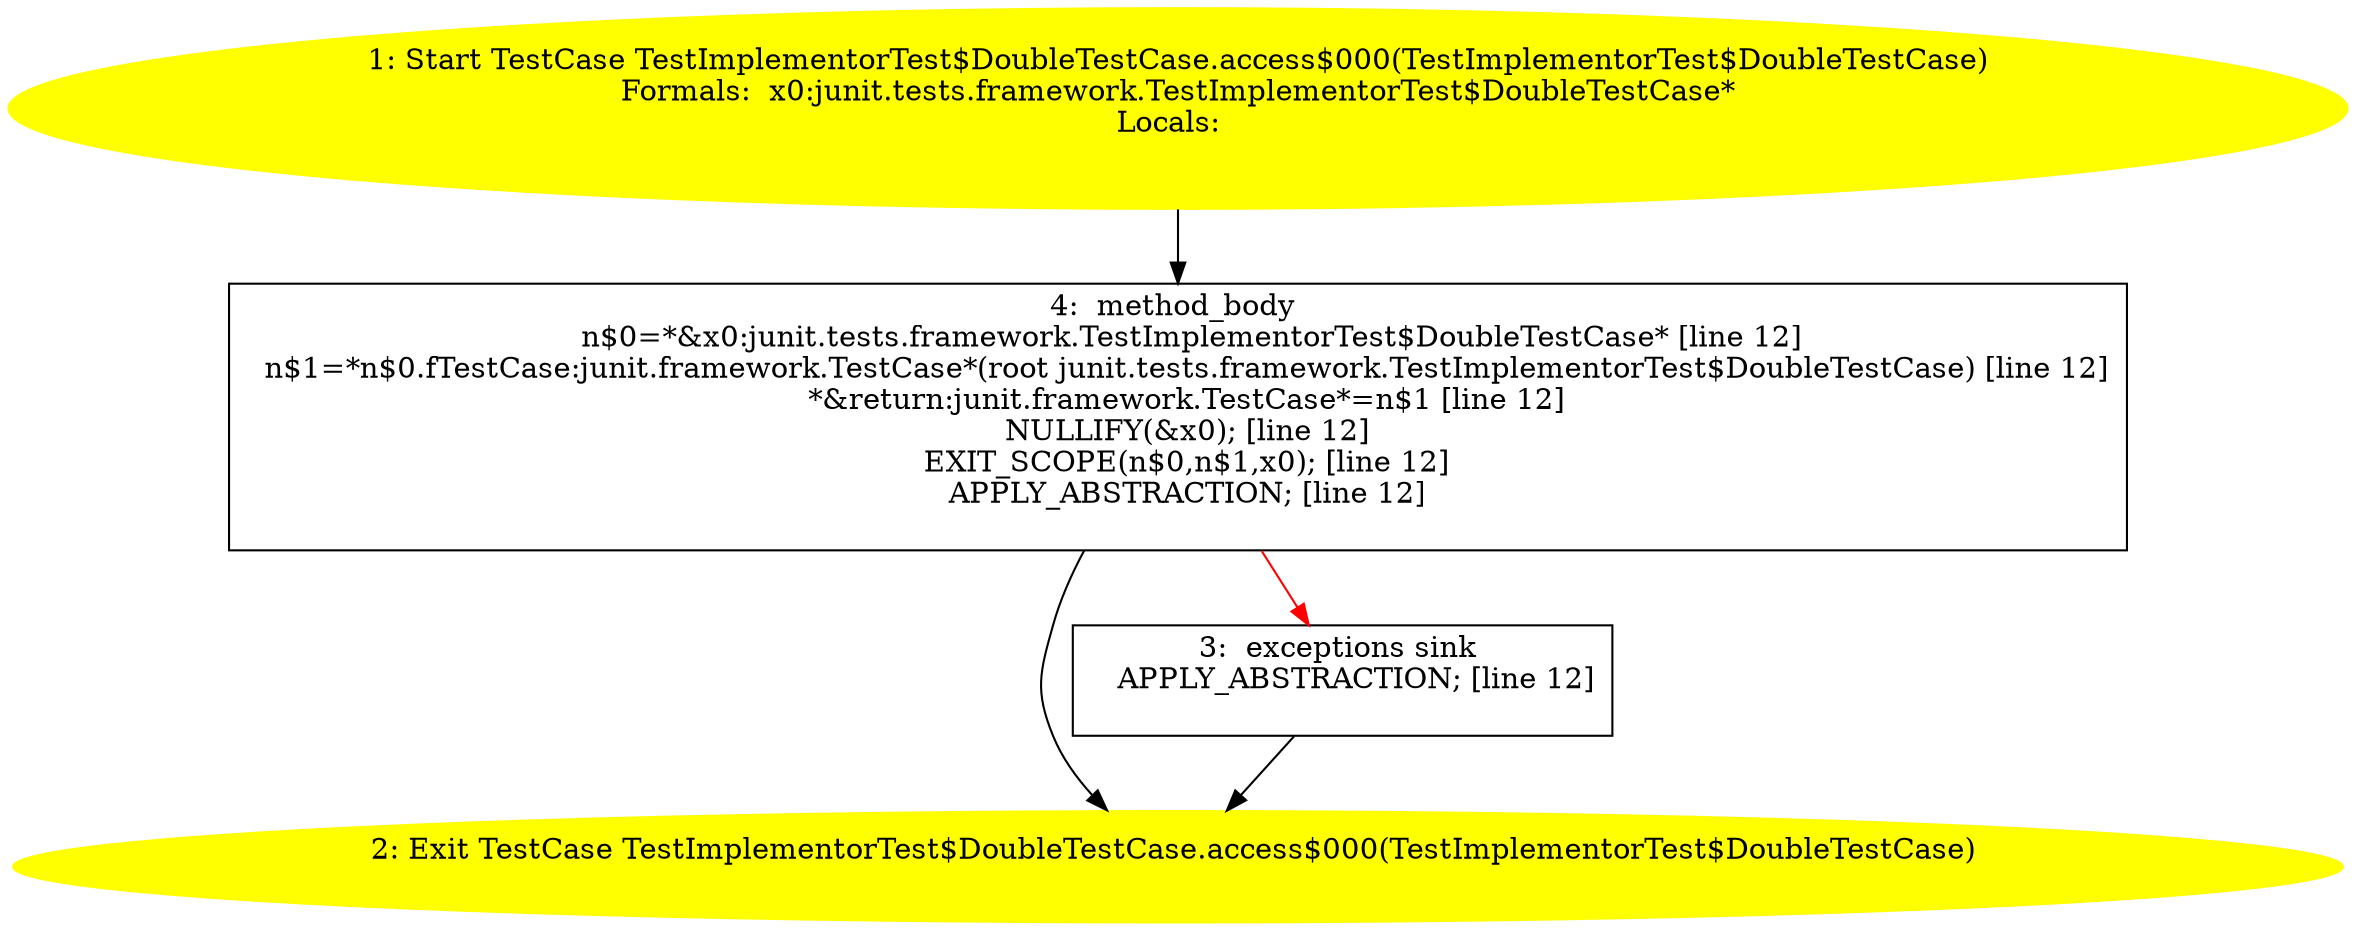 /* @generated */
digraph cfg {
"junit.tests.framework.TestImplementorTest$DoubleTestCase.access$000(junit.tests.framework.TestImplem.b56a6fb5f2b68e68198c45b8ba5f7dd1_1" [label="1: Start TestCase TestImplementorTest$DoubleTestCase.access$000(TestImplementorTest$DoubleTestCase)\nFormals:  x0:junit.tests.framework.TestImplementorTest$DoubleTestCase*\nLocals:  \n  " color=yellow style=filled]
	

	 "junit.tests.framework.TestImplementorTest$DoubleTestCase.access$000(junit.tests.framework.TestImplem.b56a6fb5f2b68e68198c45b8ba5f7dd1_1" -> "junit.tests.framework.TestImplementorTest$DoubleTestCase.access$000(junit.tests.framework.TestImplem.b56a6fb5f2b68e68198c45b8ba5f7dd1_4" ;
"junit.tests.framework.TestImplementorTest$DoubleTestCase.access$000(junit.tests.framework.TestImplem.b56a6fb5f2b68e68198c45b8ba5f7dd1_2" [label="2: Exit TestCase TestImplementorTest$DoubleTestCase.access$000(TestImplementorTest$DoubleTestCase) \n  " color=yellow style=filled]
	

"junit.tests.framework.TestImplementorTest$DoubleTestCase.access$000(junit.tests.framework.TestImplem.b56a6fb5f2b68e68198c45b8ba5f7dd1_3" [label="3:  exceptions sink \n   APPLY_ABSTRACTION; [line 12]\n " shape="box"]
	

	 "junit.tests.framework.TestImplementorTest$DoubleTestCase.access$000(junit.tests.framework.TestImplem.b56a6fb5f2b68e68198c45b8ba5f7dd1_3" -> "junit.tests.framework.TestImplementorTest$DoubleTestCase.access$000(junit.tests.framework.TestImplem.b56a6fb5f2b68e68198c45b8ba5f7dd1_2" ;
"junit.tests.framework.TestImplementorTest$DoubleTestCase.access$000(junit.tests.framework.TestImplem.b56a6fb5f2b68e68198c45b8ba5f7dd1_4" [label="4:  method_body \n   n$0=*&x0:junit.tests.framework.TestImplementorTest$DoubleTestCase* [line 12]\n  n$1=*n$0.fTestCase:junit.framework.TestCase*(root junit.tests.framework.TestImplementorTest$DoubleTestCase) [line 12]\n  *&return:junit.framework.TestCase*=n$1 [line 12]\n  NULLIFY(&x0); [line 12]\n  EXIT_SCOPE(n$0,n$1,x0); [line 12]\n  APPLY_ABSTRACTION; [line 12]\n " shape="box"]
	

	 "junit.tests.framework.TestImplementorTest$DoubleTestCase.access$000(junit.tests.framework.TestImplem.b56a6fb5f2b68e68198c45b8ba5f7dd1_4" -> "junit.tests.framework.TestImplementorTest$DoubleTestCase.access$000(junit.tests.framework.TestImplem.b56a6fb5f2b68e68198c45b8ba5f7dd1_2" ;
	 "junit.tests.framework.TestImplementorTest$DoubleTestCase.access$000(junit.tests.framework.TestImplem.b56a6fb5f2b68e68198c45b8ba5f7dd1_4" -> "junit.tests.framework.TestImplementorTest$DoubleTestCase.access$000(junit.tests.framework.TestImplem.b56a6fb5f2b68e68198c45b8ba5f7dd1_3" [color="red" ];
}
